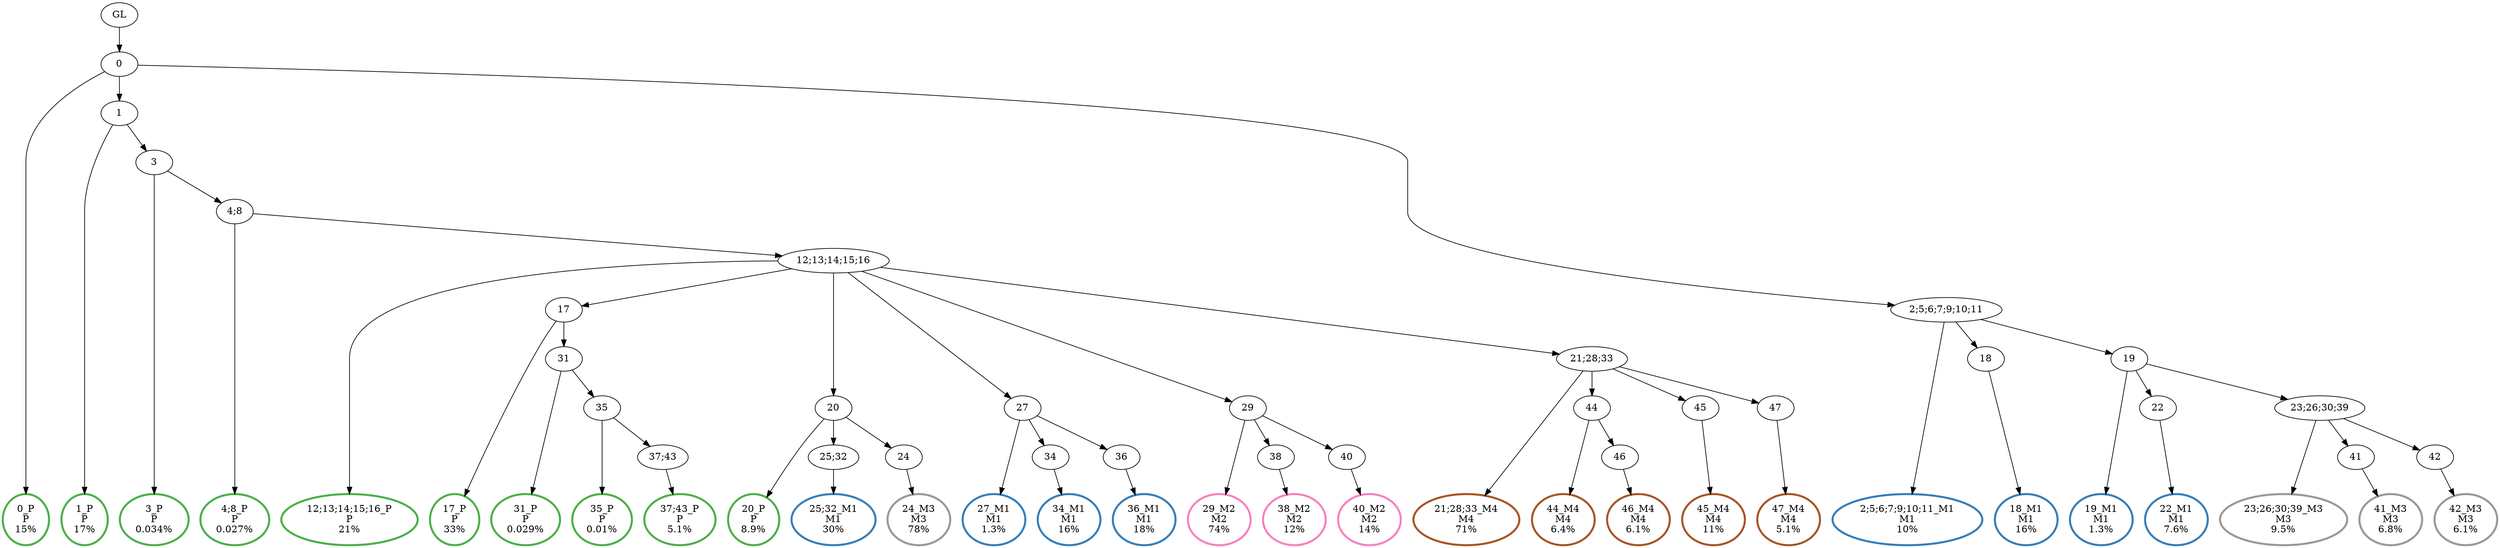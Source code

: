 digraph T {
	{
		rank=same
		58 [penwidth=3,colorscheme=set19,color=3,label="0_P\nP\n15%"]
		56 [penwidth=3,colorscheme=set19,color=3,label="1_P\nP\n17%"]
		54 [penwidth=3,colorscheme=set19,color=3,label="3_P\nP\n0.034%"]
		52 [penwidth=3,colorscheme=set19,color=3,label="4;8_P\nP\n0.027%"]
		50 [penwidth=3,colorscheme=set19,color=3,label="12;13;14;15;16_P\nP\n21%"]
		48 [penwidth=3,colorscheme=set19,color=3,label="17_P\nP\n33%"]
		46 [penwidth=3,colorscheme=set19,color=3,label="31_P\nP\n0.029%"]
		44 [penwidth=3,colorscheme=set19,color=3,label="35_P\nP\n0.01%"]
		42 [penwidth=3,colorscheme=set19,color=3,label="37;43_P\nP\n5.1%"]
		40 [penwidth=3,colorscheme=set19,color=3,label="20_P\nP\n8.9%"]
		38 [penwidth=3,colorscheme=set19,color=2,label="25;32_M1\nM1\n30%"]
		36 [penwidth=3,colorscheme=set19,color=2,label="27_M1\nM1\n1.3%"]
		34 [penwidth=3,colorscheme=set19,color=2,label="34_M1\nM1\n16%"]
		32 [penwidth=3,colorscheme=set19,color=2,label="36_M1\nM1\n18%"]
		30 [penwidth=3,colorscheme=set19,color=2,label="2;5;6;7;9;10;11_M1\nM1\n10%"]
		28 [penwidth=3,colorscheme=set19,color=2,label="18_M1\nM1\n16%"]
		26 [penwidth=3,colorscheme=set19,color=2,label="19_M1\nM1\n1.3%"]
		24 [penwidth=3,colorscheme=set19,color=2,label="22_M1\nM1\n7.6%"]
		22 [penwidth=3,colorscheme=set19,color=8,label="29_M2\nM2\n74%"]
		20 [penwidth=3,colorscheme=set19,color=8,label="38_M2\nM2\n12%"]
		18 [penwidth=3,colorscheme=set19,color=8,label="40_M2\nM2\n14%"]
		16 [penwidth=3,colorscheme=set19,color=9,label="24_M3\nM3\n78%"]
		14 [penwidth=3,colorscheme=set19,color=9,label="23;26;30;39_M3\nM3\n9.5%"]
		12 [penwidth=3,colorscheme=set19,color=9,label="41_M3\nM3\n6.8%"]
		10 [penwidth=3,colorscheme=set19,color=9,label="42_M3\nM3\n6.1%"]
		8 [penwidth=3,colorscheme=set19,color=7,label="21;28;33_M4\nM4\n71%"]
		6 [penwidth=3,colorscheme=set19,color=7,label="44_M4\nM4\n6.4%"]
		4 [penwidth=3,colorscheme=set19,color=7,label="46_M4\nM4\n6.1%"]
		2 [penwidth=3,colorscheme=set19,color=7,label="45_M4\nM4\n11%"]
		0 [penwidth=3,colorscheme=set19,color=7,label="47_M4\nM4\n5.1%"]
	}
	60 [label="GL"]
	59 [label="0"]
	57 [label="1"]
	55 [label="3"]
	53 [label="4;8"]
	51 [label="12;13;14;15;16"]
	49 [label="17"]
	47 [label="31"]
	45 [label="35"]
	43 [label="37;43"]
	41 [label="20"]
	39 [label="25;32"]
	37 [label="27"]
	35 [label="34"]
	33 [label="36"]
	31 [label="2;5;6;7;9;10;11"]
	29 [label="18"]
	27 [label="19"]
	25 [label="22"]
	23 [label="29"]
	21 [label="38"]
	19 [label="40"]
	17 [label="24"]
	15 [label="23;26;30;39"]
	13 [label="41"]
	11 [label="42"]
	9 [label="21;28;33"]
	7 [label="44"]
	5 [label="46"]
	3 [label="45"]
	1 [label="47"]
	60 -> 59
	59 -> 58
	59 -> 57
	59 -> 31
	57 -> 56
	57 -> 55
	55 -> 54
	55 -> 53
	53 -> 52
	53 -> 51
	51 -> 50
	51 -> 49
	51 -> 41
	51 -> 37
	51 -> 23
	51 -> 9
	49 -> 48
	49 -> 47
	47 -> 46
	47 -> 45
	45 -> 44
	45 -> 43
	43 -> 42
	41 -> 40
	41 -> 39
	41 -> 17
	39 -> 38
	37 -> 36
	37 -> 35
	37 -> 33
	35 -> 34
	33 -> 32
	31 -> 30
	31 -> 29
	31 -> 27
	29 -> 28
	27 -> 26
	27 -> 25
	27 -> 15
	25 -> 24
	23 -> 22
	23 -> 21
	23 -> 19
	21 -> 20
	19 -> 18
	17 -> 16
	15 -> 14
	15 -> 13
	15 -> 11
	13 -> 12
	11 -> 10
	9 -> 8
	9 -> 7
	9 -> 3
	9 -> 1
	7 -> 6
	7 -> 5
	5 -> 4
	3 -> 2
	1 -> 0
}
